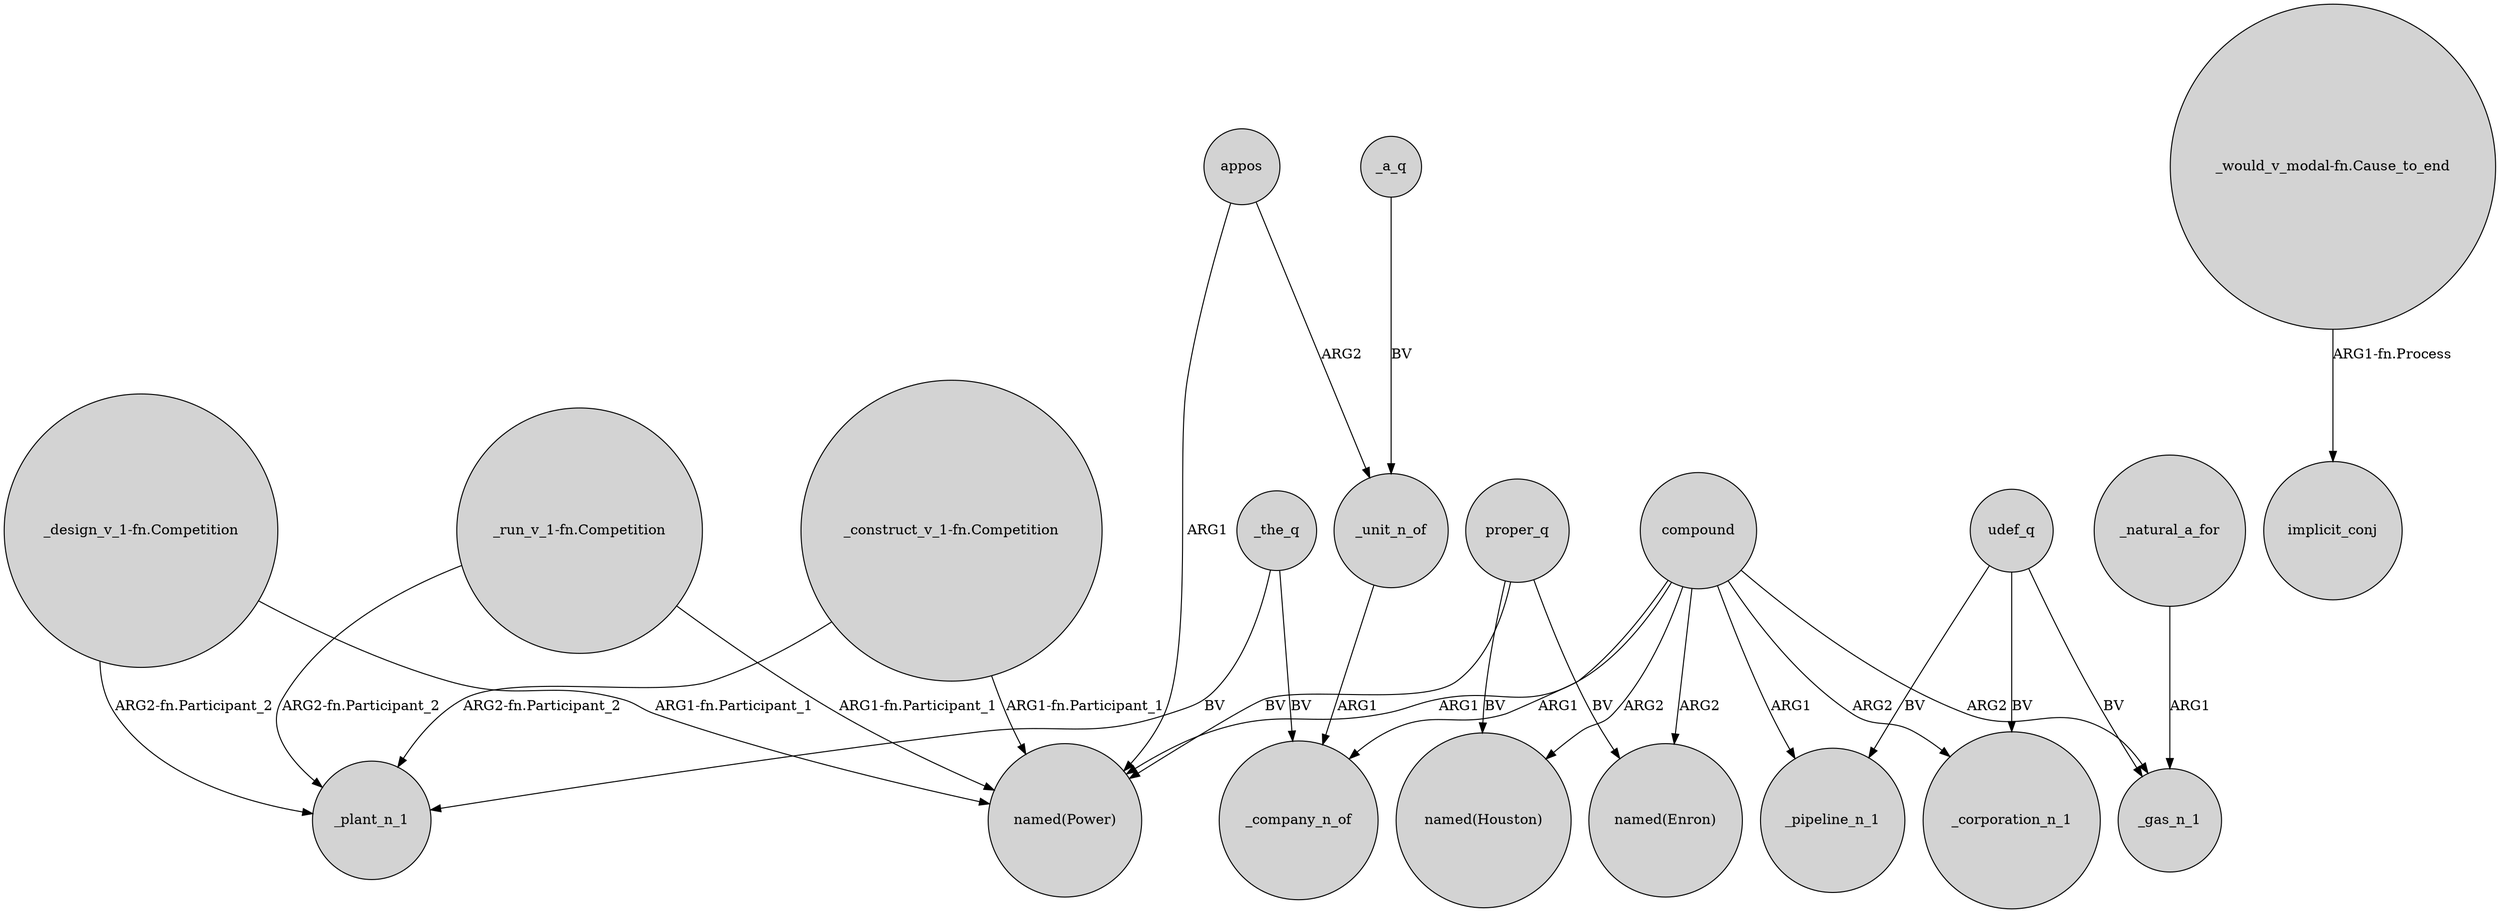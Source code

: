 digraph {
	node [shape=circle style=filled]
	compound -> "named(Power)" [label=ARG1]
	"_design_v_1-fn.Competition" -> "named(Power)" [label="ARG1-fn.Participant_1"]
	compound -> _gas_n_1 [label=ARG2]
	compound -> _company_n_of [label=ARG1]
	"_run_v_1-fn.Competition" -> _plant_n_1 [label="ARG2-fn.Participant_2"]
	"_construct_v_1-fn.Competition" -> "named(Power)" [label="ARG1-fn.Participant_1"]
	udef_q -> _pipeline_n_1 [label=BV]
	compound -> "named(Enron)" [label=ARG2]
	appos -> "named(Power)" [label=ARG1]
	_unit_n_of -> _company_n_of [label=ARG1]
	proper_q -> "named(Houston)" [label=BV]
	proper_q -> "named(Power)" [label=BV]
	appos -> _unit_n_of [label=ARG2]
	compound -> "named(Houston)" [label=ARG2]
	_natural_a_for -> _gas_n_1 [label=ARG1]
	proper_q -> "named(Enron)" [label=BV]
	compound -> _corporation_n_1 [label=ARG2]
	udef_q -> _corporation_n_1 [label=BV]
	compound -> _pipeline_n_1 [label=ARG1]
	"_would_v_modal-fn.Cause_to_end" -> implicit_conj [label="ARG1-fn.Process"]
	"_construct_v_1-fn.Competition" -> _plant_n_1 [label="ARG2-fn.Participant_2"]
	_the_q -> _company_n_of [label=BV]
	_a_q -> _unit_n_of [label=BV]
	udef_q -> _gas_n_1 [label=BV]
	"_run_v_1-fn.Competition" -> "named(Power)" [label="ARG1-fn.Participant_1"]
	"_design_v_1-fn.Competition" -> _plant_n_1 [label="ARG2-fn.Participant_2"]
	_the_q -> _plant_n_1 [label=BV]
}
